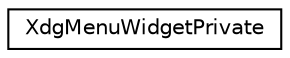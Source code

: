 digraph G
{
  edge [fontname="Helvetica",fontsize="10",labelfontname="Helvetica",labelfontsize="10"];
  node [fontname="Helvetica",fontsize="10",shape=record];
  rankdir=LR;
  Node1 [label="XdgMenuWidgetPrivate",height=0.2,width=0.4,color="black", fillcolor="white", style="filled",URL="$classXdgMenuWidgetPrivate.html"];
}
